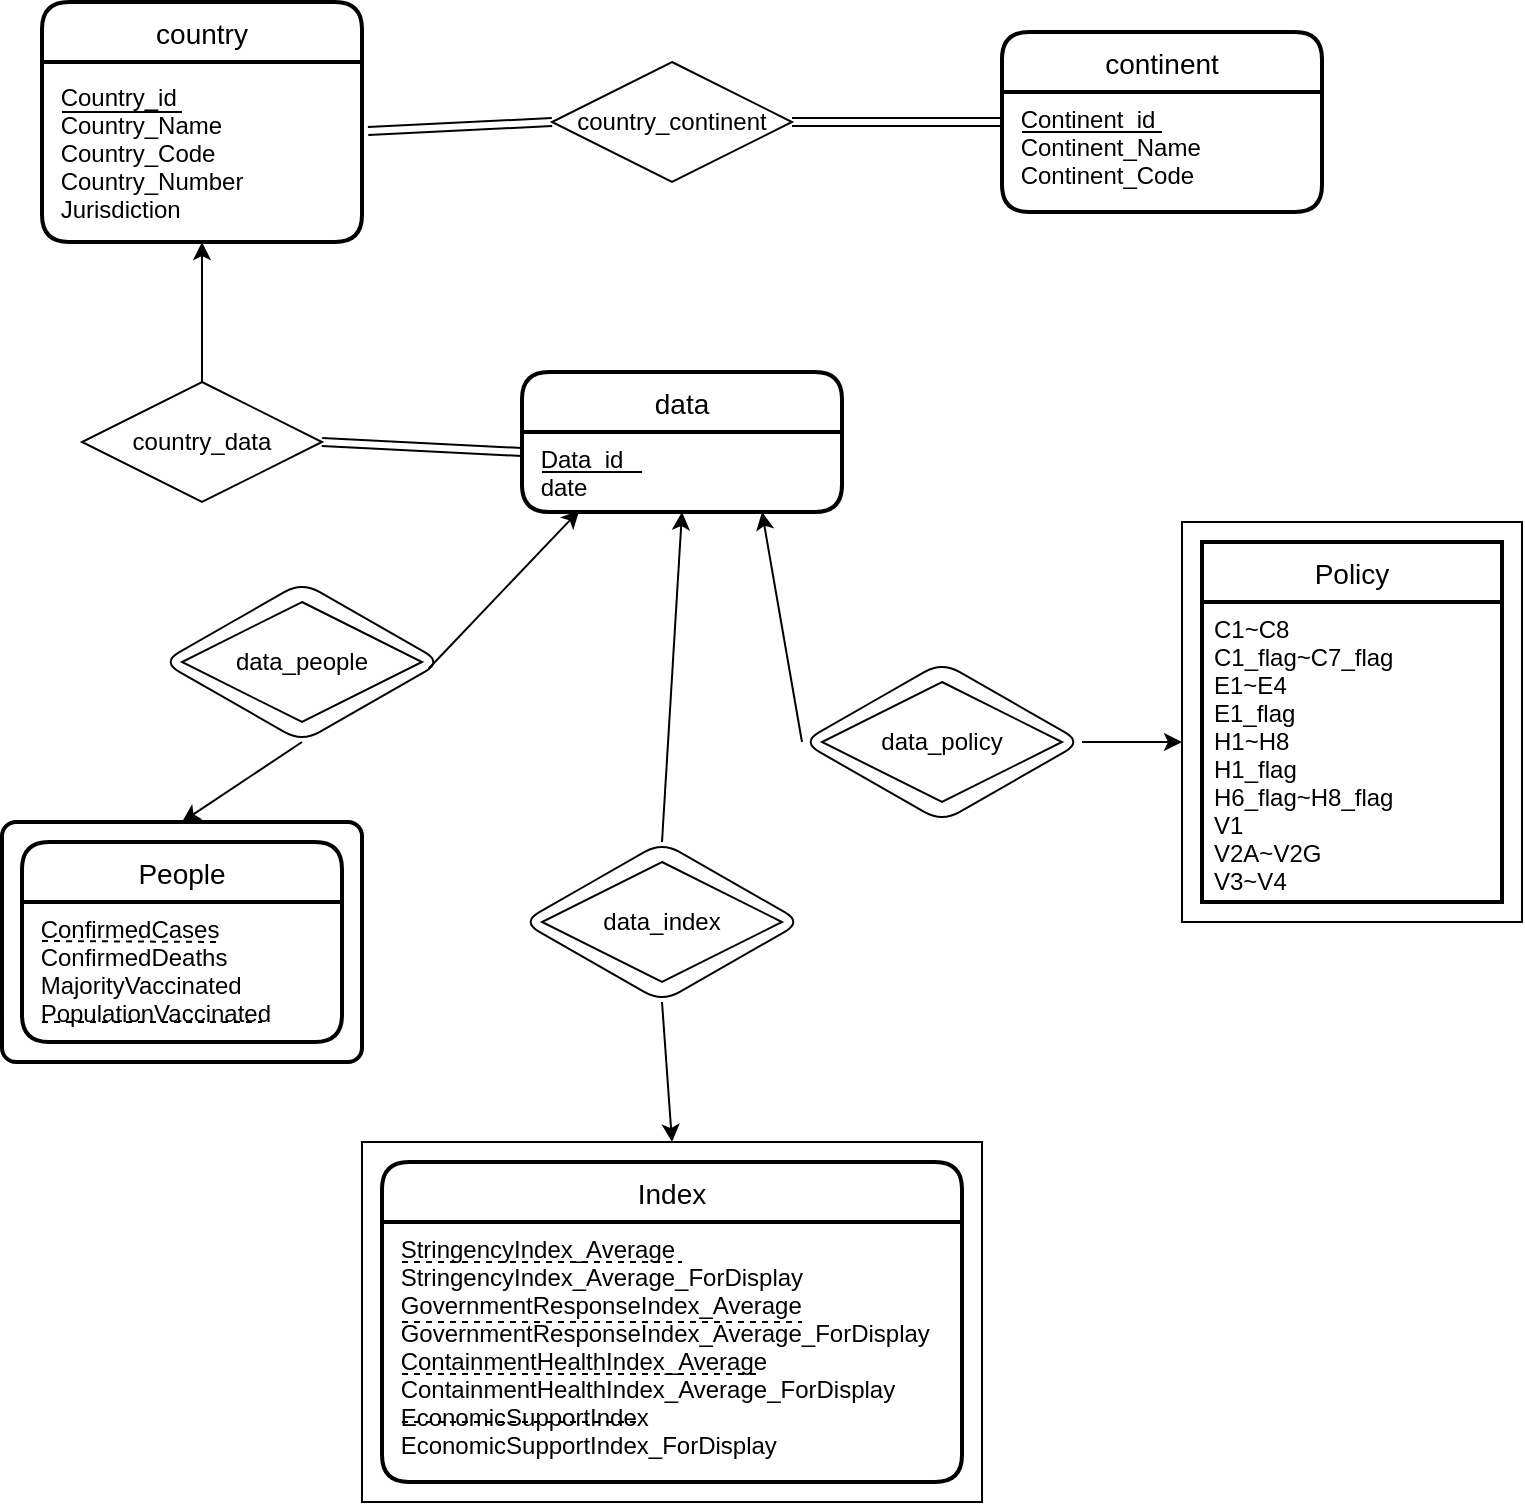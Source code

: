 <mxfile version="20.6.0" type="device"><diagram id="9h4GM9HFT5xiPXpar9CW" name="Page-1"><mxGraphModel dx="926" dy="521" grid="1" gridSize="10" guides="1" tooltips="1" connect="1" arrows="1" fold="1" page="1" pageScale="1" pageWidth="827" pageHeight="1169" math="0" shadow="0"><root><mxCell id="0"/><mxCell id="1" parent="0"/><mxCell id="e7MMr-NZY2EDHBjCVBqz-7" value="" style="rounded=0;whiteSpace=wrap;html=1;" parent="1" vertex="1"><mxGeometry x="640" y="310" width="170" height="200" as="geometry"/></mxCell><mxCell id="e7MMr-NZY2EDHBjCVBqz-5" value="" style="rounded=0;whiteSpace=wrap;html=1;" parent="1" vertex="1"><mxGeometry x="230" y="620" width="310" height="180" as="geometry"/></mxCell><mxCell id="e7MMr-NZY2EDHBjCVBqz-2" value="" style="rhombus;whiteSpace=wrap;html=1;rounded=1;" parent="1" vertex="1"><mxGeometry x="450" y="380" width="140" height="80" as="geometry"/></mxCell><mxCell id="e7MMr-NZY2EDHBjCVBqz-3" value="" style="rhombus;whiteSpace=wrap;html=1;rounded=1;" parent="1" vertex="1"><mxGeometry x="310" y="470" width="140" height="80" as="geometry"/></mxCell><mxCell id="e7MMr-NZY2EDHBjCVBqz-1" value="" style="rhombus;whiteSpace=wrap;html=1;rounded=1;" parent="1" vertex="1"><mxGeometry x="130" y="340" width="140" height="80" as="geometry"/></mxCell><mxCell id="hlKsgm8hxdBU4QflhWiM-44" value="" style="rounded=1;whiteSpace=wrap;html=1;absoluteArcSize=1;arcSize=14;strokeWidth=2;shadow=0;glass=0;sketch=0;strokeColor=default;" parent="1" vertex="1"><mxGeometry x="50" y="460" width="180" height="120" as="geometry"/></mxCell><mxCell id="hlKsgm8hxdBU4QflhWiM-2" value="country" style="swimlane;childLayout=stackLayout;horizontal=1;startSize=30;horizontalStack=0;rounded=1;fontSize=14;fontStyle=0;strokeWidth=2;resizeParent=0;resizeLast=1;shadow=0;dashed=0;align=center;" parent="1" vertex="1"><mxGeometry x="70" y="50" width="160" height="120" as="geometry"/></mxCell><mxCell id="hlKsgm8hxdBU4QflhWiM-3" value=" Country_id&#10; Country_Name&#10; Country_Code&#10; Country_Number&#10; Jurisdiction" style="align=left;strokeColor=none;fillColor=none;spacingLeft=4;fontSize=12;verticalAlign=middle;resizable=0;rotatable=0;part=1;labelBackgroundColor=none;labelBorderColor=none;fontColor=default;fontStyle=0;horizontal=1;" parent="hlKsgm8hxdBU4QflhWiM-2" vertex="1"><mxGeometry y="30" width="160" height="90" as="geometry"/></mxCell><mxCell id="hlKsgm8hxdBU4QflhWiM-7" value="data" style="swimlane;childLayout=stackLayout;horizontal=1;startSize=30;horizontalStack=0;rounded=1;fontSize=14;fontStyle=0;strokeWidth=2;resizeParent=0;resizeLast=1;shadow=0;dashed=0;align=center;" parent="1" vertex="1"><mxGeometry x="310" y="235" width="160" height="70" as="geometry"/></mxCell><mxCell id="hlKsgm8hxdBU4QflhWiM-8" value=" Data_id&#10; date&#10;&#10;&#10;" style="align=left;strokeColor=none;fillColor=none;spacingLeft=4;fontSize=12;verticalAlign=top;resizable=0;rotatable=0;part=1;" parent="hlKsgm8hxdBU4QflhWiM-7" vertex="1"><mxGeometry y="30" width="160" height="40" as="geometry"/></mxCell><mxCell id="hlKsgm8hxdBU4QflhWiM-9" value="continent" style="swimlane;childLayout=stackLayout;horizontal=1;startSize=30;horizontalStack=0;rounded=1;fontSize=14;fontStyle=0;strokeWidth=2;resizeParent=0;resizeLast=1;shadow=0;dashed=0;align=center;" parent="1" vertex="1"><mxGeometry x="550" y="65" width="160" height="90" as="geometry"/></mxCell><mxCell id="hlKsgm8hxdBU4QflhWiM-10" value=" Continent_id&#10; Continent_Name&#10; Continent_Code" style="align=left;strokeColor=none;fillColor=none;spacingLeft=4;fontSize=12;verticalAlign=top;resizable=0;rotatable=0;part=1;" parent="hlKsgm8hxdBU4QflhWiM-9" vertex="1"><mxGeometry y="30" width="160" height="60" as="geometry"/></mxCell><mxCell id="hlKsgm8hxdBU4QflhWiM-14" value="Index" style="swimlane;childLayout=stackLayout;horizontal=1;startSize=30;horizontalStack=0;rounded=1;fontSize=14;fontStyle=0;strokeWidth=2;resizeParent=0;resizeLast=1;shadow=0;dashed=0;align=center;" parent="1" vertex="1"><mxGeometry x="240" y="630" width="290" height="160" as="geometry"/></mxCell><mxCell id="hlKsgm8hxdBU4QflhWiM-15" value=" StringencyIndex_Average&#10; StringencyIndex_Average_ForDisplay&#10; GovernmentResponseIndex_Average&#10; GovernmentResponseIndex_Average_ForDisplay&#10; ContainmentHealthIndex_Average&#10; ContainmentHealthIndex_Average_ForDisplay&#10; EconomicSupportIndex&#10; EconomicSupportIndex_ForDisplay" style="align=left;strokeColor=none;fillColor=none;spacingLeft=4;fontSize=12;verticalAlign=top;resizable=0;rotatable=0;part=1;" parent="hlKsgm8hxdBU4QflhWiM-14" vertex="1"><mxGeometry y="30" width="290" height="130" as="geometry"/></mxCell><mxCell id="hlKsgm8hxdBU4QflhWiM-16" value="Policy" style="swimlane;childLayout=stackLayout;horizontal=1;startSize=30;horizontalStack=0;rounded=1;fontSize=14;fontStyle=0;strokeWidth=2;resizeParent=0;resizeLast=1;shadow=0;dashed=0;align=center;arcSize=0;strokeColor=default;" parent="1" vertex="1"><mxGeometry x="650" y="320" width="150" height="180" as="geometry"/></mxCell><mxCell id="hlKsgm8hxdBU4QflhWiM-17" value="C1~C8&#10;C1_flag~C7_flag&#10;E1~E4&#10;E1_flag&#10;H1~H8&#10;H1_flag&#10;H6_flag~H8_flag&#10;V1&#10;V2A~V2G&#10;V3~V4&#10;" style="align=left;strokeColor=default;fillColor=none;spacingLeft=4;fontSize=12;verticalAlign=top;resizable=0;rotatable=0;part=1;fontStyle=0;fontColor=default;" parent="hlKsgm8hxdBU4QflhWiM-16" vertex="1"><mxGeometry y="30" width="150" height="150" as="geometry"/></mxCell><mxCell id="hlKsgm8hxdBU4QflhWiM-18" value="country_continent" style="shape=rhombus;perimeter=rhombusPerimeter;whiteSpace=wrap;html=1;align=center;" parent="1" vertex="1"><mxGeometry x="325" y="80" width="120" height="60" as="geometry"/></mxCell><mxCell id="hlKsgm8hxdBU4QflhWiM-23" value="data_people" style="shape=rhombus;perimeter=rhombusPerimeter;whiteSpace=wrap;html=1;align=center;" parent="1" vertex="1"><mxGeometry x="140" y="350" width="120" height="60" as="geometry"/></mxCell><mxCell id="hlKsgm8hxdBU4QflhWiM-24" value="data_policy" style="shape=rhombus;perimeter=rhombusPerimeter;whiteSpace=wrap;html=1;align=center;" parent="1" vertex="1"><mxGeometry x="460" y="390" width="120" height="60" as="geometry"/></mxCell><mxCell id="hlKsgm8hxdBU4QflhWiM-25" value="country_data" style="shape=rhombus;perimeter=rhombusPerimeter;whiteSpace=wrap;html=1;align=center;" parent="1" vertex="1"><mxGeometry x="90" y="240" width="120" height="60" as="geometry"/></mxCell><mxCell id="hlKsgm8hxdBU4QflhWiM-27" value="" style="endArrow=classic;html=1;rounded=0;entryX=0.5;entryY=1;entryDx=0;entryDy=0;" parent="1" target="hlKsgm8hxdBU4QflhWiM-3" edge="1"><mxGeometry width="50" height="50" relative="1" as="geometry"><mxPoint x="150" y="240" as="sourcePoint"/><mxPoint x="200" y="190" as="targetPoint"/></mxGeometry></mxCell><mxCell id="hlKsgm8hxdBU4QflhWiM-28" value="data_index" style="shape=rhombus;perimeter=rhombusPerimeter;whiteSpace=wrap;html=1;align=center;" parent="1" vertex="1"><mxGeometry x="320" y="480" width="120" height="60" as="geometry"/></mxCell><mxCell id="hlKsgm8hxdBU4QflhWiM-5" value="People" style="swimlane;childLayout=stackLayout;horizontal=1;startSize=30;horizontalStack=0;rounded=1;fontSize=14;fontStyle=0;strokeWidth=2;resizeParent=0;resizeLast=1;shadow=0;dashed=0;align=center;sketch=0;glass=0;strokeColor=default;perimeterSpacing=0;" parent="1" vertex="1"><mxGeometry x="60" y="470" width="160" height="100" as="geometry"><mxRectangle x="60" y="470" width="70" height="30" as="alternateBounds"/></mxGeometry></mxCell><mxCell id="hlKsgm8hxdBU4QflhWiM-6" value=" ConfirmedCases&#10; ConfirmedDeaths&#10; MajorityVaccinated&#10; PopulationVaccinated" style="align=left;strokeColor=none;fillColor=none;spacingLeft=4;fontSize=12;verticalAlign=top;resizable=0;rotatable=0;part=1;" parent="hlKsgm8hxdBU4QflhWiM-5" vertex="1"><mxGeometry y="30" width="160" height="70" as="geometry"/></mxCell><mxCell id="hlKsgm8hxdBU4QflhWiM-45" value="" style="endArrow=classic;html=1;rounded=0;entryX=0.179;entryY=0.98;entryDx=0;entryDy=0;exitX=0.952;exitY=0.542;exitDx=0;exitDy=0;entryPerimeter=0;exitPerimeter=0;" parent="1" source="e7MMr-NZY2EDHBjCVBqz-1" target="hlKsgm8hxdBU4QflhWiM-8" edge="1"><mxGeometry width="50" height="50" relative="1" as="geometry"><mxPoint x="160" y="250" as="sourcePoint"/><mxPoint x="160" y="180" as="targetPoint"/></mxGeometry></mxCell><mxCell id="hlKsgm8hxdBU4QflhWiM-46" value="" style="endArrow=classic;html=1;rounded=0;entryX=0.5;entryY=0;entryDx=0;entryDy=0;exitX=0.5;exitY=1;exitDx=0;exitDy=0;" parent="1" source="e7MMr-NZY2EDHBjCVBqz-1" target="hlKsgm8hxdBU4QflhWiM-44" edge="1"><mxGeometry width="50" height="50" relative="1" as="geometry"><mxPoint x="190" y="410" as="sourcePoint"/><mxPoint x="328.64" y="329.2" as="targetPoint"/><Array as="points"/></mxGeometry></mxCell><mxCell id="hlKsgm8hxdBU4QflhWiM-47" value="" style="endArrow=classic;html=1;rounded=0;entryX=0.5;entryY=1;entryDx=0;entryDy=0;exitX=0.5;exitY=0;exitDx=0;exitDy=0;" parent="1" source="e7MMr-NZY2EDHBjCVBqz-3" target="hlKsgm8hxdBU4QflhWiM-8" edge="1"><mxGeometry width="50" height="50" relative="1" as="geometry"><mxPoint x="280" y="400" as="sourcePoint"/><mxPoint x="338.64" y="339.2" as="targetPoint"/></mxGeometry></mxCell><mxCell id="hlKsgm8hxdBU4QflhWiM-48" value="" style="endArrow=classic;html=1;rounded=0;entryX=0.5;entryY=0;entryDx=0;entryDy=0;exitX=0.5;exitY=1;exitDx=0;exitDy=0;" parent="1" source="e7MMr-NZY2EDHBjCVBqz-3" target="e7MMr-NZY2EDHBjCVBqz-5" edge="1"><mxGeometry width="50" height="50" relative="1" as="geometry"><mxPoint x="380" y="530" as="sourcePoint"/><mxPoint x="320.0" y="460.0" as="targetPoint"/></mxGeometry></mxCell><mxCell id="hlKsgm8hxdBU4QflhWiM-49" value="" style="endArrow=classic;html=1;rounded=0;" parent="1" edge="1"><mxGeometry width="50" height="50" relative="1" as="geometry"><mxPoint x="590" y="420" as="sourcePoint"/><mxPoint x="640" y="420" as="targetPoint"/></mxGeometry></mxCell><mxCell id="hlKsgm8hxdBU4QflhWiM-50" value="" style="endArrow=classic;html=1;rounded=0;entryX=0.75;entryY=1;entryDx=0;entryDy=0;exitX=0;exitY=0.5;exitDx=0;exitDy=0;" parent="1" source="e7MMr-NZY2EDHBjCVBqz-2" target="hlKsgm8hxdBU4QflhWiM-7" edge="1"><mxGeometry width="50" height="50" relative="1" as="geometry"><mxPoint x="460" y="421" as="sourcePoint"/><mxPoint x="430" y="340" as="targetPoint"/></mxGeometry></mxCell><mxCell id="e7MMr-NZY2EDHBjCVBqz-9" value="" style="shape=link;html=1;rounded=0;exitX=1.019;exitY=0.383;exitDx=0;exitDy=0;exitPerimeter=0;entryX=0;entryY=0.5;entryDx=0;entryDy=0;" parent="1" source="hlKsgm8hxdBU4QflhWiM-3" target="hlKsgm8hxdBU4QflhWiM-18" edge="1"><mxGeometry relative="1" as="geometry"><mxPoint x="190" y="190" as="sourcePoint"/><mxPoint x="350" y="190" as="targetPoint"/></mxGeometry></mxCell><mxCell id="e7MMr-NZY2EDHBjCVBqz-12" value="" style="shape=link;html=1;rounded=0;exitX=1;exitY=0.5;exitDx=0;exitDy=0;entryX=0;entryY=0.25;entryDx=0;entryDy=0;" parent="1" source="hlKsgm8hxdBU4QflhWiM-18" target="hlKsgm8hxdBU4QflhWiM-10" edge="1"><mxGeometry relative="1" as="geometry"><mxPoint x="243.04" y="124.47" as="sourcePoint"/><mxPoint x="335" y="120" as="targetPoint"/></mxGeometry></mxCell><mxCell id="e7MMr-NZY2EDHBjCVBqz-17" value="" style="shape=link;html=1;rounded=0;exitX=1;exitY=0.5;exitDx=0;exitDy=0;entryX=0;entryY=0.25;entryDx=0;entryDy=0;" parent="1" source="hlKsgm8hxdBU4QflhWiM-25" target="hlKsgm8hxdBU4QflhWiM-8" edge="1"><mxGeometry relative="1" as="geometry"><mxPoint x="198.04" y="224.47" as="sourcePoint"/><mxPoint x="290" y="220" as="targetPoint"/></mxGeometry></mxCell><mxCell id="cH9lOLUcVzDPju1oU6eh-18" value="" style="line;strokeWidth=1;rotatable=0;dashed=0;labelPosition=right;align=left;verticalAlign=middle;spacingTop=0;spacingLeft=6;points=[];portConstraint=eastwest;labelBackgroundColor=none;labelBorderColor=none;fontColor=none;" parent="1" vertex="1"><mxGeometry x="80" y="100" width="60" height="10" as="geometry"/></mxCell><mxCell id="cH9lOLUcVzDPju1oU6eh-19" value="" style="line;strokeWidth=1;rotatable=0;dashed=0;labelPosition=right;align=left;verticalAlign=middle;spacingTop=0;spacingLeft=6;points=[];portConstraint=eastwest;labelBackgroundColor=none;labelBorderColor=none;fontColor=none;" parent="1" vertex="1"><mxGeometry x="560" y="110" width="70" height="10" as="geometry"/></mxCell><mxCell id="cH9lOLUcVzDPju1oU6eh-20" value="" style="line;strokeWidth=1;rotatable=0;dashed=0;labelPosition=right;align=left;verticalAlign=middle;spacingTop=0;spacingLeft=6;points=[];portConstraint=eastwest;labelBackgroundColor=none;labelBorderColor=none;fontColor=none;" parent="1" vertex="1"><mxGeometry x="320" y="280" width="50" height="10" as="geometry"/></mxCell><mxCell id="cH9lOLUcVzDPju1oU6eh-21" value="" style="endArrow=none;dashed=1;html=1;rounded=0;fontColor=default;" parent="1" edge="1"><mxGeometry width="50" height="50" relative="1" as="geometry"><mxPoint x="250" y="680" as="sourcePoint"/><mxPoint x="390" y="680" as="targetPoint"/></mxGeometry></mxCell><mxCell id="cH9lOLUcVzDPju1oU6eh-22" value="" style="endArrow=none;dashed=1;html=1;rounded=0;fontColor=default;" parent="1" edge="1"><mxGeometry width="50" height="50" relative="1" as="geometry"><mxPoint x="250" y="710" as="sourcePoint"/><mxPoint x="450" y="710" as="targetPoint"/></mxGeometry></mxCell><mxCell id="cH9lOLUcVzDPju1oU6eh-23" value="" style="endArrow=none;dashed=1;html=1;rounded=0;fontColor=default;" parent="1" edge="1"><mxGeometry width="50" height="50" relative="1" as="geometry"><mxPoint x="250" y="736" as="sourcePoint"/><mxPoint x="430" y="736" as="targetPoint"/></mxGeometry></mxCell><mxCell id="cH9lOLUcVzDPju1oU6eh-26" value="" style="endArrow=none;dashed=1;html=1;rounded=0;fontColor=default;" parent="1" edge="1"><mxGeometry width="50" height="50" relative="1" as="geometry"><mxPoint x="250" y="760" as="sourcePoint"/><mxPoint x="370" y="760" as="targetPoint"/></mxGeometry></mxCell><mxCell id="cH9lOLUcVzDPju1oU6eh-27" value="" style="endArrow=none;dashed=1;html=1;rounded=0;fontColor=default;" parent="1" edge="1"><mxGeometry width="50" height="50" relative="1" as="geometry"><mxPoint x="70" y="519.5" as="sourcePoint"/><mxPoint x="160" y="520" as="targetPoint"/></mxGeometry></mxCell><mxCell id="cH9lOLUcVzDPju1oU6eh-28" value="" style="endArrow=none;dashed=1;html=1;rounded=0;fontColor=default;" parent="1" edge="1"><mxGeometry width="50" height="50" relative="1" as="geometry"><mxPoint x="70" y="560" as="sourcePoint"/><mxPoint x="180" y="560" as="targetPoint"/></mxGeometry></mxCell></root></mxGraphModel></diagram></mxfile>